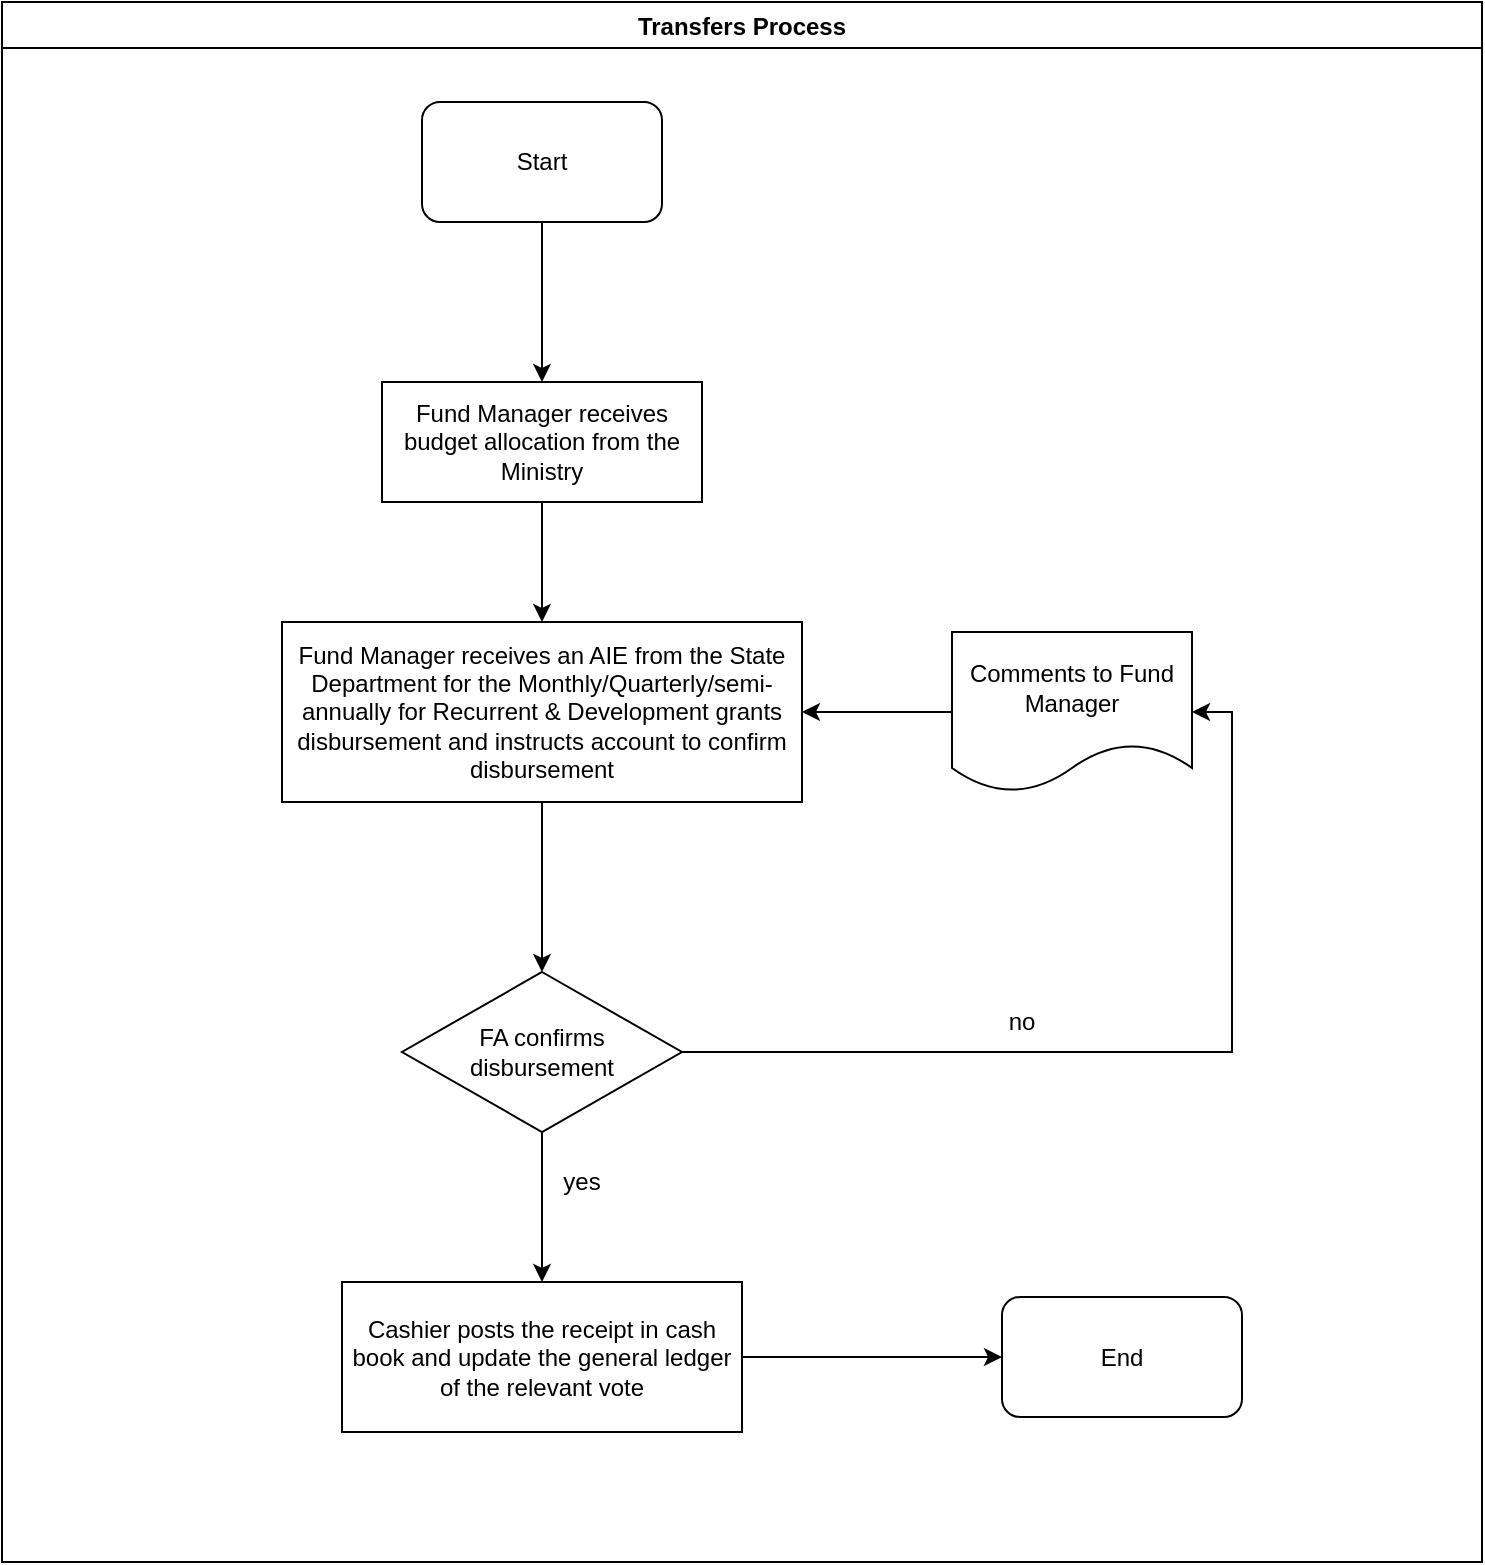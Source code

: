 <mxfile version="14.7.7" type="github">
  <diagram id="wsr0LFDBy0PhKWHUJlXE" name="Page-1">
    <mxGraphModel dx="1038" dy="508" grid="1" gridSize="10" guides="1" tooltips="1" connect="1" arrows="1" fold="1" page="1" pageScale="1" pageWidth="1169" pageHeight="827" math="0" shadow="0">
      <root>
        <mxCell id="0" />
        <mxCell id="1" parent="0" />
        <mxCell id="uodmGA-tUx9AFkoKoRxA-1" value="Transfers Process" style="swimlane;startSize=23;" vertex="1" parent="1">
          <mxGeometry x="50" y="20" width="740" height="780" as="geometry" />
        </mxCell>
        <mxCell id="uodmGA-tUx9AFkoKoRxA-2" value="Start" style="rounded=1;whiteSpace=wrap;html=1;" vertex="1" parent="uodmGA-tUx9AFkoKoRxA-1">
          <mxGeometry x="210" y="50" width="120" height="60" as="geometry" />
        </mxCell>
        <mxCell id="uodmGA-tUx9AFkoKoRxA-5" value="Fund Manager receives budget allocation from the Ministry" style="rounded=0;whiteSpace=wrap;html=1;" vertex="1" parent="uodmGA-tUx9AFkoKoRxA-1">
          <mxGeometry x="190" y="190" width="160" height="60" as="geometry" />
        </mxCell>
        <mxCell id="uodmGA-tUx9AFkoKoRxA-4" value="" style="edgeStyle=orthogonalEdgeStyle;rounded=0;orthogonalLoop=1;jettySize=auto;html=1;entryX=0.5;entryY=0;entryDx=0;entryDy=0;" edge="1" parent="uodmGA-tUx9AFkoKoRxA-1" source="uodmGA-tUx9AFkoKoRxA-2" target="uodmGA-tUx9AFkoKoRxA-5">
          <mxGeometry relative="1" as="geometry">
            <mxPoint x="270" y="190" as="targetPoint" />
          </mxGeometry>
        </mxCell>
        <mxCell id="uodmGA-tUx9AFkoKoRxA-12" value="yes" style="text;html=1;strokeColor=none;fillColor=none;align=center;verticalAlign=middle;whiteSpace=wrap;rounded=0;" vertex="1" parent="uodmGA-tUx9AFkoKoRxA-1">
          <mxGeometry x="270" y="580" width="40" height="20" as="geometry" />
        </mxCell>
        <mxCell id="uodmGA-tUx9AFkoKoRxA-15" value="Comments to Fund Manager" style="shape=document;whiteSpace=wrap;html=1;boundedLbl=1;" vertex="1" parent="uodmGA-tUx9AFkoKoRxA-1">
          <mxGeometry x="475" y="315" width="120" height="80" as="geometry" />
        </mxCell>
        <mxCell id="uodmGA-tUx9AFkoKoRxA-20" value="End" style="rounded=1;whiteSpace=wrap;html=1;" vertex="1" parent="uodmGA-tUx9AFkoKoRxA-1">
          <mxGeometry x="500" y="647.5" width="120" height="60" as="geometry" />
        </mxCell>
        <mxCell id="uodmGA-tUx9AFkoKoRxA-9" value="" style="edgeStyle=orthogonalEdgeStyle;rounded=0;orthogonalLoop=1;jettySize=auto;html=1;" edge="1" parent="1" source="uodmGA-tUx9AFkoKoRxA-6" target="uodmGA-tUx9AFkoKoRxA-8">
          <mxGeometry relative="1" as="geometry" />
        </mxCell>
        <mxCell id="uodmGA-tUx9AFkoKoRxA-6" value="Fund Manager receives an AIE from the State Department for the Monthly/Quarterly/semi-annually for Recurrent &amp;amp; Development grants disbursement and instructs account to confirm disbursement " style="whiteSpace=wrap;html=1;rounded=0;" vertex="1" parent="1">
          <mxGeometry x="190" y="330" width="260" height="90" as="geometry" />
        </mxCell>
        <mxCell id="uodmGA-tUx9AFkoKoRxA-7" value="" style="edgeStyle=orthogonalEdgeStyle;rounded=0;orthogonalLoop=1;jettySize=auto;html=1;" edge="1" parent="1" source="uodmGA-tUx9AFkoKoRxA-5" target="uodmGA-tUx9AFkoKoRxA-6">
          <mxGeometry relative="1" as="geometry" />
        </mxCell>
        <mxCell id="uodmGA-tUx9AFkoKoRxA-11" value="" style="edgeStyle=orthogonalEdgeStyle;rounded=0;orthogonalLoop=1;jettySize=auto;html=1;" edge="1" parent="1" source="uodmGA-tUx9AFkoKoRxA-8" target="uodmGA-tUx9AFkoKoRxA-10">
          <mxGeometry relative="1" as="geometry" />
        </mxCell>
        <mxCell id="uodmGA-tUx9AFkoKoRxA-17" value="" style="edgeStyle=orthogonalEdgeStyle;rounded=0;orthogonalLoop=1;jettySize=auto;html=1;entryX=1;entryY=0.5;entryDx=0;entryDy=0;" edge="1" parent="1" source="uodmGA-tUx9AFkoKoRxA-8" target="uodmGA-tUx9AFkoKoRxA-15">
          <mxGeometry relative="1" as="geometry">
            <mxPoint x="582" y="410" as="targetPoint" />
          </mxGeometry>
        </mxCell>
        <mxCell id="uodmGA-tUx9AFkoKoRxA-8" value="FA confirms disbursement" style="rhombus;whiteSpace=wrap;html=1;rounded=0;" vertex="1" parent="1">
          <mxGeometry x="250" y="505" width="140" height="80" as="geometry" />
        </mxCell>
        <mxCell id="uodmGA-tUx9AFkoKoRxA-22" value="" style="edgeStyle=orthogonalEdgeStyle;rounded=0;orthogonalLoop=1;jettySize=auto;html=1;entryX=0;entryY=0.5;entryDx=0;entryDy=0;" edge="1" parent="1" source="uodmGA-tUx9AFkoKoRxA-10" target="uodmGA-tUx9AFkoKoRxA-20">
          <mxGeometry relative="1" as="geometry">
            <mxPoint x="540" y="697.5" as="targetPoint" />
          </mxGeometry>
        </mxCell>
        <mxCell id="uodmGA-tUx9AFkoKoRxA-10" value="Cashier posts the receipt in cash book and update the general ledger of the relevant vote" style="rounded=0;whiteSpace=wrap;html=1;" vertex="1" parent="1">
          <mxGeometry x="220" y="660" width="200" height="75" as="geometry" />
        </mxCell>
        <mxCell id="uodmGA-tUx9AFkoKoRxA-18" value="" style="edgeStyle=orthogonalEdgeStyle;rounded=0;orthogonalLoop=1;jettySize=auto;html=1;" edge="1" parent="1" source="uodmGA-tUx9AFkoKoRxA-15" target="uodmGA-tUx9AFkoKoRxA-6">
          <mxGeometry relative="1" as="geometry" />
        </mxCell>
        <mxCell id="uodmGA-tUx9AFkoKoRxA-19" value="no" style="text;html=1;strokeColor=none;fillColor=none;align=center;verticalAlign=middle;whiteSpace=wrap;rounded=0;" vertex="1" parent="1">
          <mxGeometry x="540" y="520" width="40" height="20" as="geometry" />
        </mxCell>
      </root>
    </mxGraphModel>
  </diagram>
</mxfile>
